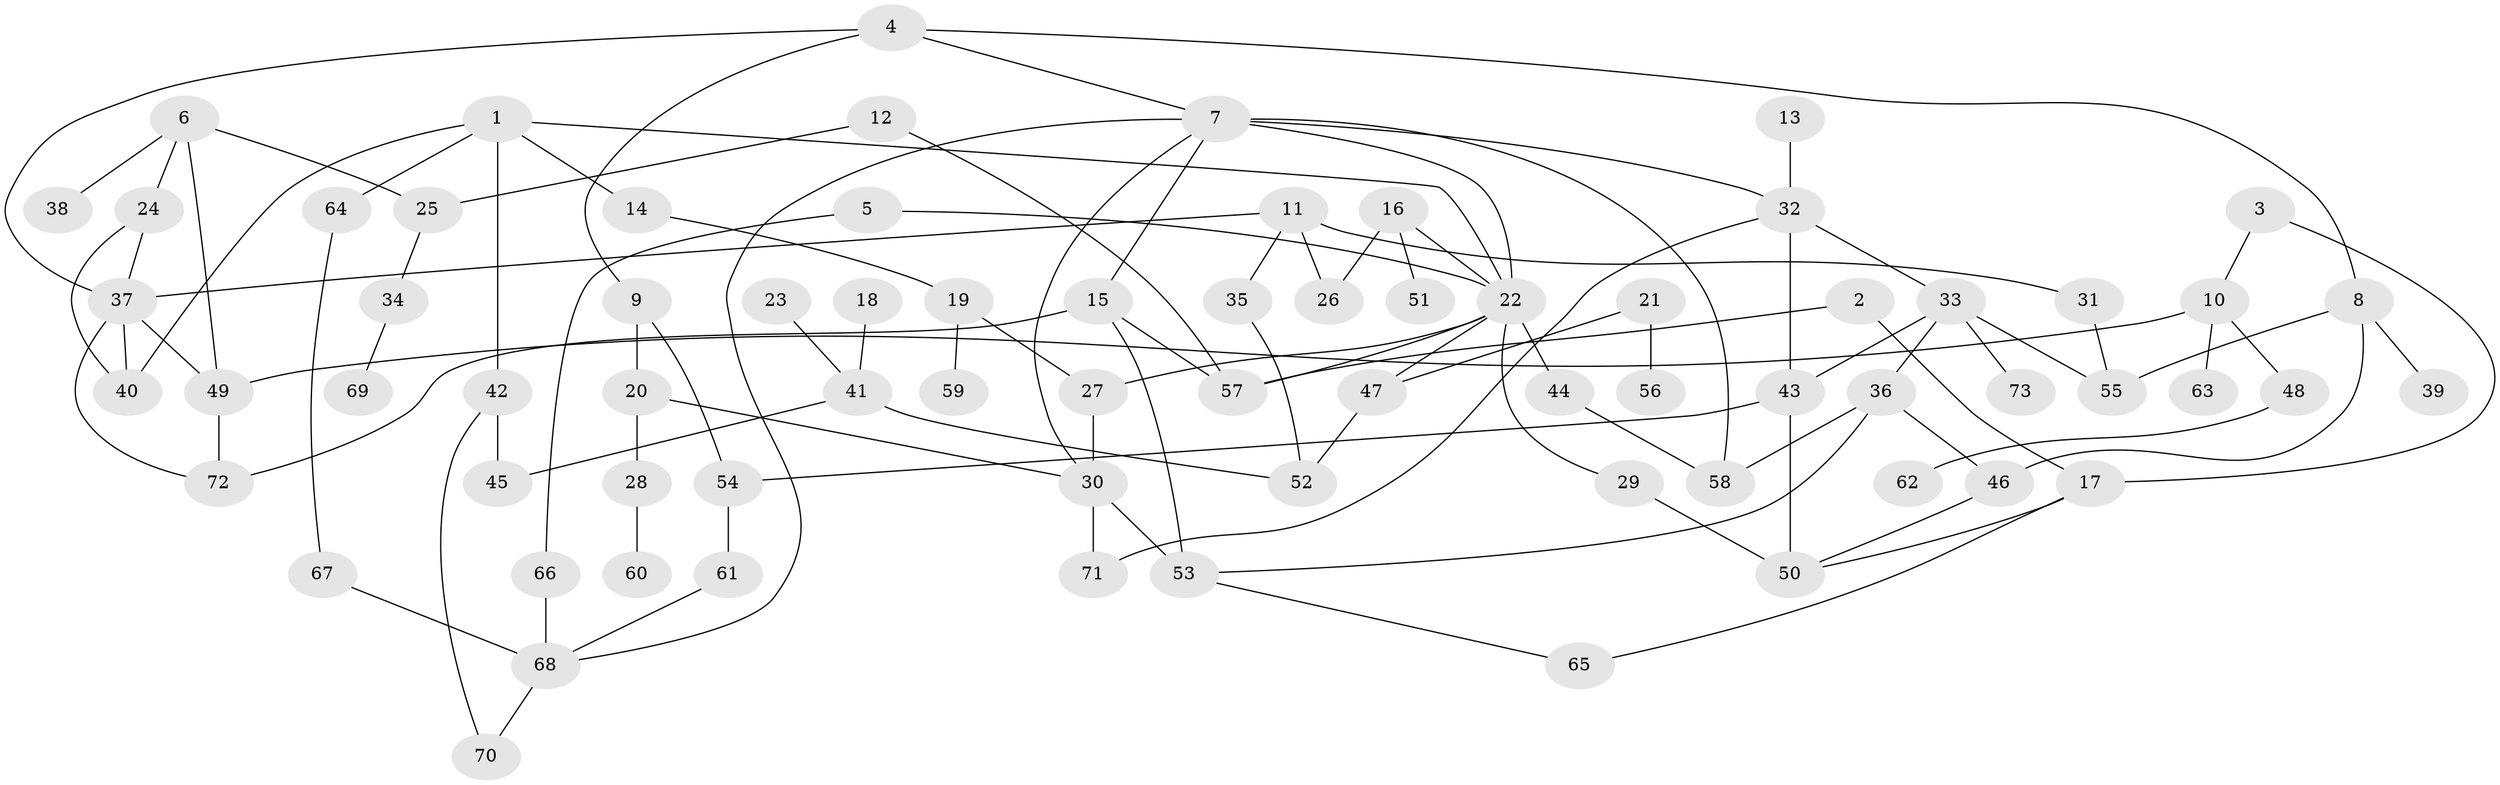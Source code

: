 // original degree distribution, {5: 0.07586206896551724, 8: 0.006896551724137931, 6: 0.006896551724137931, 1: 0.296551724137931, 4: 0.11724137931034483, 3: 0.15172413793103448, 7: 0.006896551724137931, 9: 0.006896551724137931, 2: 0.3310344827586207}
// Generated by graph-tools (version 1.1) at 2025/01/03/09/25 03:01:01]
// undirected, 73 vertices, 104 edges
graph export_dot {
graph [start="1"]
  node [color=gray90,style=filled];
  1;
  2;
  3;
  4;
  5;
  6;
  7;
  8;
  9;
  10;
  11;
  12;
  13;
  14;
  15;
  16;
  17;
  18;
  19;
  20;
  21;
  22;
  23;
  24;
  25;
  26;
  27;
  28;
  29;
  30;
  31;
  32;
  33;
  34;
  35;
  36;
  37;
  38;
  39;
  40;
  41;
  42;
  43;
  44;
  45;
  46;
  47;
  48;
  49;
  50;
  51;
  52;
  53;
  54;
  55;
  56;
  57;
  58;
  59;
  60;
  61;
  62;
  63;
  64;
  65;
  66;
  67;
  68;
  69;
  70;
  71;
  72;
  73;
  1 -- 14 [weight=1.0];
  1 -- 22 [weight=1.0];
  1 -- 40 [weight=1.0];
  1 -- 42 [weight=1.0];
  1 -- 64 [weight=1.0];
  2 -- 17 [weight=1.0];
  2 -- 57 [weight=1.0];
  3 -- 10 [weight=1.0];
  3 -- 17 [weight=1.0];
  4 -- 7 [weight=1.0];
  4 -- 8 [weight=1.0];
  4 -- 9 [weight=1.0];
  4 -- 37 [weight=1.0];
  5 -- 22 [weight=1.0];
  5 -- 66 [weight=1.0];
  6 -- 24 [weight=1.0];
  6 -- 25 [weight=1.0];
  6 -- 38 [weight=1.0];
  6 -- 49 [weight=1.0];
  7 -- 15 [weight=1.0];
  7 -- 22 [weight=1.0];
  7 -- 30 [weight=1.0];
  7 -- 32 [weight=1.0];
  7 -- 58 [weight=1.0];
  7 -- 68 [weight=1.0];
  8 -- 39 [weight=1.0];
  8 -- 46 [weight=1.0];
  8 -- 55 [weight=1.0];
  9 -- 20 [weight=1.0];
  9 -- 54 [weight=1.0];
  10 -- 48 [weight=1.0];
  10 -- 49 [weight=1.0];
  10 -- 63 [weight=1.0];
  11 -- 26 [weight=1.0];
  11 -- 31 [weight=1.0];
  11 -- 35 [weight=1.0];
  11 -- 37 [weight=1.0];
  12 -- 25 [weight=1.0];
  12 -- 57 [weight=1.0];
  13 -- 32 [weight=1.0];
  14 -- 19 [weight=1.0];
  15 -- 53 [weight=1.0];
  15 -- 57 [weight=1.0];
  15 -- 72 [weight=1.0];
  16 -- 22 [weight=1.0];
  16 -- 26 [weight=1.0];
  16 -- 51 [weight=1.0];
  17 -- 50 [weight=1.0];
  17 -- 65 [weight=1.0];
  18 -- 41 [weight=1.0];
  19 -- 27 [weight=1.0];
  19 -- 59 [weight=1.0];
  20 -- 28 [weight=1.0];
  20 -- 30 [weight=1.0];
  21 -- 47 [weight=1.0];
  21 -- 56 [weight=1.0];
  22 -- 27 [weight=1.0];
  22 -- 29 [weight=1.0];
  22 -- 44 [weight=1.0];
  22 -- 47 [weight=1.0];
  22 -- 57 [weight=1.0];
  23 -- 41 [weight=1.0];
  24 -- 37 [weight=1.0];
  24 -- 40 [weight=1.0];
  25 -- 34 [weight=1.0];
  27 -- 30 [weight=1.0];
  28 -- 60 [weight=1.0];
  29 -- 50 [weight=2.0];
  30 -- 53 [weight=2.0];
  30 -- 71 [weight=1.0];
  31 -- 55 [weight=1.0];
  32 -- 33 [weight=1.0];
  32 -- 43 [weight=1.0];
  32 -- 71 [weight=1.0];
  33 -- 36 [weight=1.0];
  33 -- 43 [weight=1.0];
  33 -- 55 [weight=1.0];
  33 -- 73 [weight=1.0];
  34 -- 69 [weight=1.0];
  35 -- 52 [weight=1.0];
  36 -- 46 [weight=1.0];
  36 -- 53 [weight=1.0];
  36 -- 58 [weight=2.0];
  37 -- 40 [weight=1.0];
  37 -- 49 [weight=1.0];
  37 -- 72 [weight=1.0];
  41 -- 45 [weight=1.0];
  41 -- 52 [weight=1.0];
  42 -- 45 [weight=1.0];
  42 -- 70 [weight=1.0];
  43 -- 50 [weight=1.0];
  43 -- 54 [weight=1.0];
  44 -- 58 [weight=1.0];
  46 -- 50 [weight=1.0];
  47 -- 52 [weight=1.0];
  48 -- 62 [weight=1.0];
  49 -- 72 [weight=1.0];
  53 -- 65 [weight=1.0];
  54 -- 61 [weight=1.0];
  61 -- 68 [weight=1.0];
  64 -- 67 [weight=1.0];
  66 -- 68 [weight=1.0];
  67 -- 68 [weight=1.0];
  68 -- 70 [weight=1.0];
}
